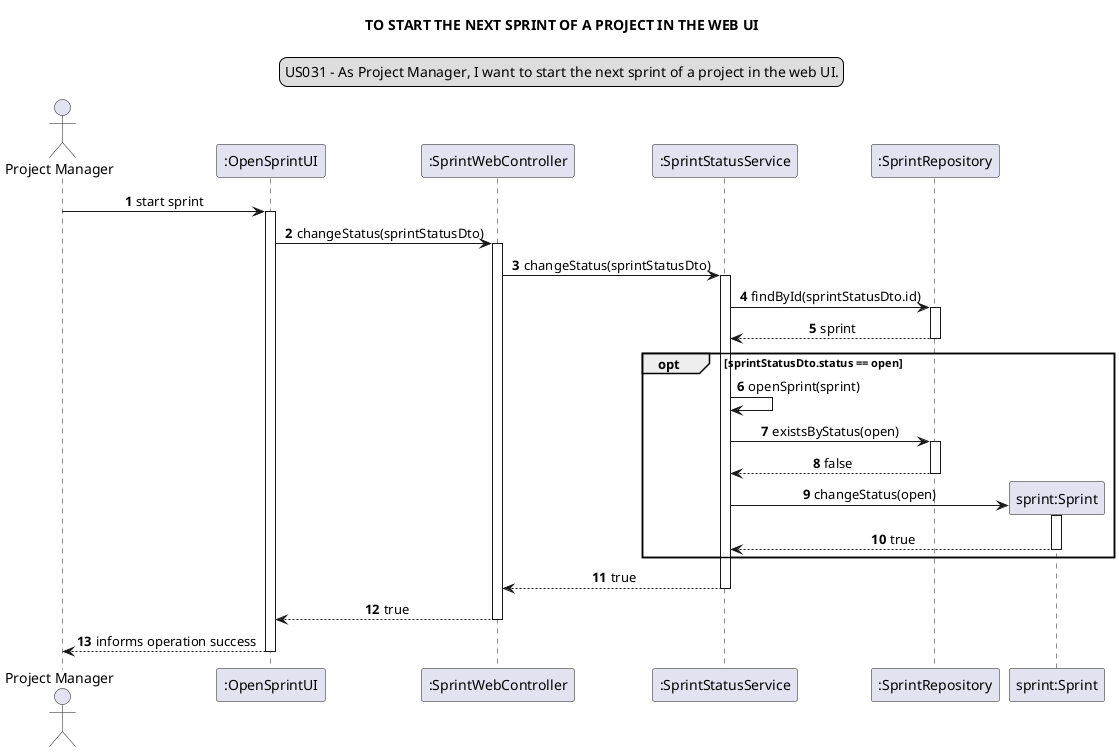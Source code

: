 @startuml
skinparam sequenceMessageAlign center
title TO START THE NEXT SPRINT OF A PROJECT IN THE WEB UI
legend top
US031 - As Project Manager, I want to start the next sprint of a project in the web UI.
end legend
autonumber

actor "Project Manager" as pm
participant ":OpenSprintUI" as ui
participant ":SprintWebController" as controller
participant ":SprintStatusService" as service
participant ":SprintRepository" as repo
participant "sprint:Sprint" as sprint

pm -> ui: start sprint
activate ui
ui -> controller: changeStatus(sprintStatusDto)
activate controller
controller -> service: changeStatus(sprintStatusDto)
activate service
service -> repo: findById(sprintStatusDto.id)
activate repo
repo --> service: sprint
deactivate repo
opt sprintStatusDto.status == open
service -> service: openSprint(sprint)
service -> repo: existsByStatus(open)
activate repo
repo --> service: false
deactivate repo
create sprint
service -> sprint: changeStatus(open)
activate sprint
sprint --> service: true
deactivate sprint
end
service --> controller: true
deactivate service
controller --> ui: true
deactivate controller
ui --> pm: informs operation success
deactivate ui
@enduml